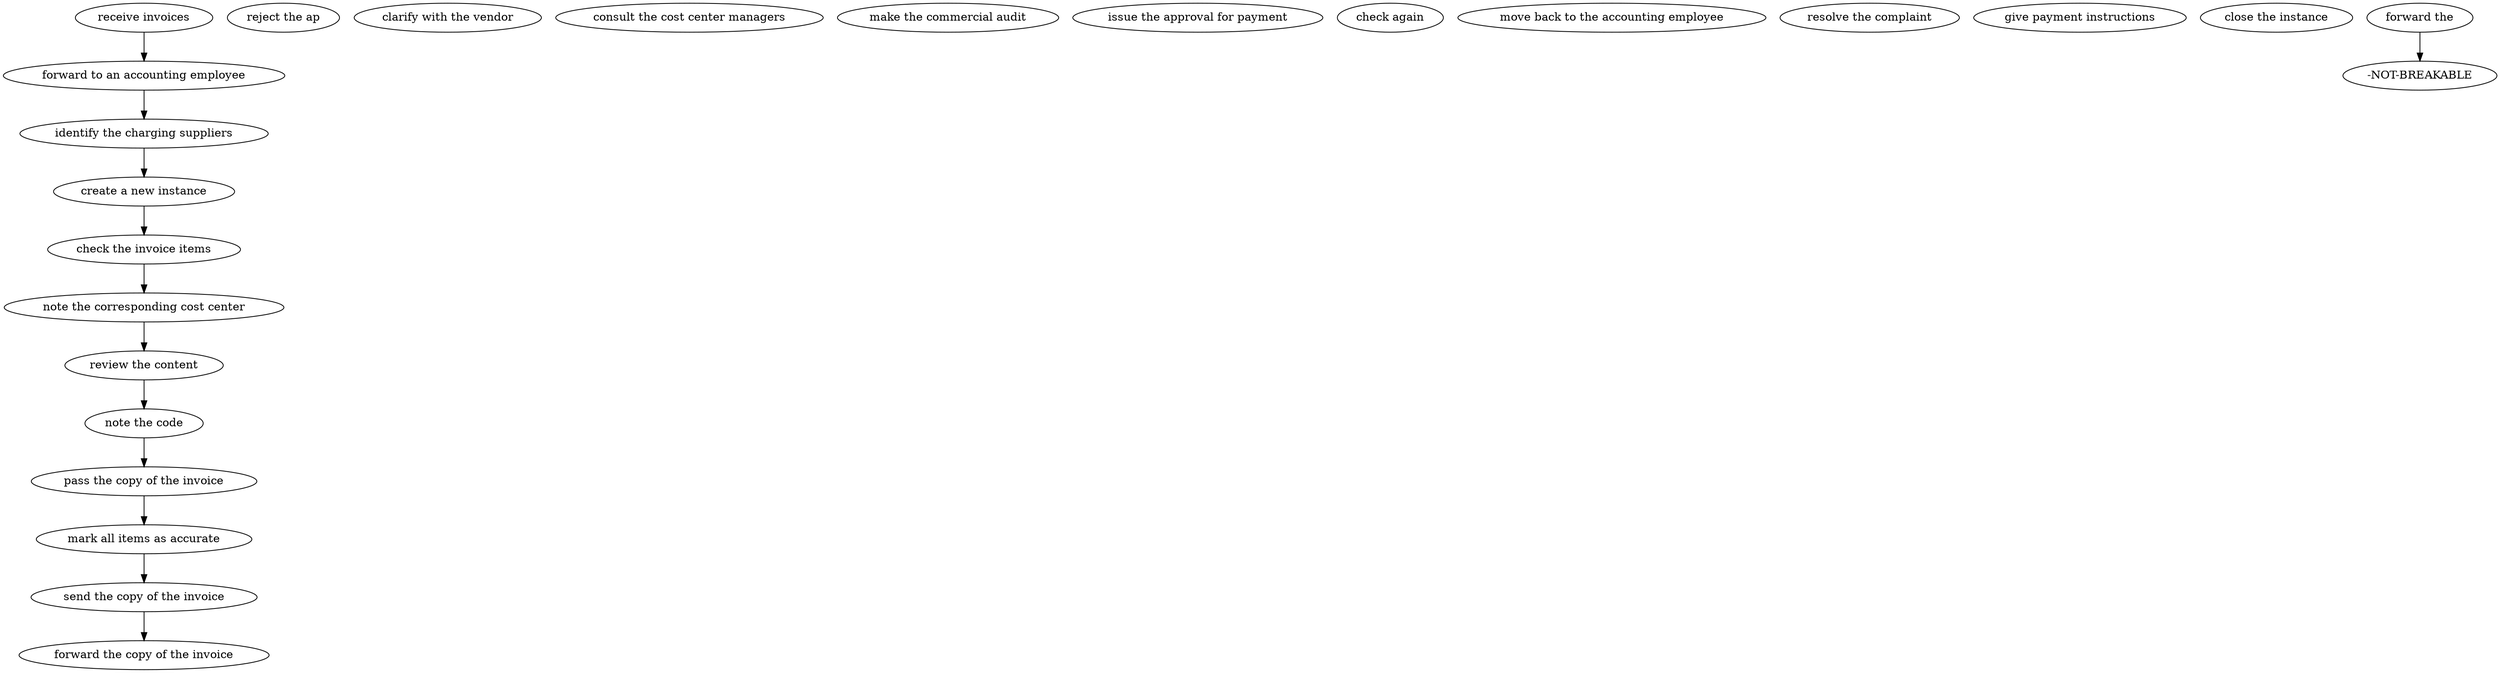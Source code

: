 strict digraph "doc-6.1" {
	graph [name="doc-6.1"];
	"receive invoices"	[attrs="{'type': 'Activity', 'label': 'receive invoices'}"];
	"forward to an accounting employee"	[attrs="{'type': 'Activity', 'label': 'forward to an accounting employee'}"];
	"receive invoices" -> "forward to an accounting employee"	[attrs="{'type': 'flow', 'label': 'flow'}"];
	"identify the charging suppliers"	[attrs="{'type': 'Activity', 'label': 'identify the charging suppliers'}"];
	"forward to an accounting employee" -> "identify the charging suppliers"	[attrs="{'type': 'flow', 'label': 'flow'}"];
	"create a new instance"	[attrs="{'type': 'Activity', 'label': 'create a new instance'}"];
	"identify the charging suppliers" -> "create a new instance"	[attrs="{'type': 'flow', 'label': 'flow'}"];
	"check the invoice items"	[attrs="{'type': 'Activity', 'label': 'check the invoice items'}"];
	"create a new instance" -> "check the invoice items"	[attrs="{'type': 'flow', 'label': 'flow'}"];
	"note the corresponding cost center"	[attrs="{'type': 'Activity', 'label': 'note the corresponding cost center'}"];
	"check the invoice items" -> "note the corresponding cost center"	[attrs="{'type': 'flow', 'label': 'flow'}"];
	"review the content"	[attrs="{'type': 'Activity', 'label': 'review the content'}"];
	"note the corresponding cost center" -> "review the content"	[attrs="{'type': 'flow', 'label': 'flow'}"];
	"note the code"	[attrs="{'type': 'Activity', 'label': 'note the code'}"];
	"review the content" -> "note the code"	[attrs="{'type': 'flow', 'label': 'flow'}"];
	"pass the copy of the invoice"	[attrs="{'type': 'Activity', 'label': 'pass the copy of the invoice'}"];
	"note the code" -> "pass the copy of the invoice"	[attrs="{'type': 'flow', 'label': 'flow'}"];
	"mark all items as accurate"	[attrs="{'type': 'Activity', 'label': 'mark all items as accurate'}"];
	"pass the copy of the invoice" -> "mark all items as accurate"	[attrs="{'type': 'flow', 'label': 'flow'}"];
	"send the copy of the invoice"	[attrs="{'type': 'Activity', 'label': 'send the copy of the invoice'}"];
	"mark all items as accurate" -> "send the copy of the invoice"	[attrs="{'type': 'flow', 'label': 'flow'}"];
	"reject the ap"	[attrs="{'type': 'Activity', 'label': 'reject the ap'}"];
	"clarify with the vendor"	[attrs="{'type': 'Activity', 'label': 'clarify with the vendor'}"];
	"consult the cost center managers"	[attrs="{'type': 'Activity', 'label': 'consult the cost center managers'}"];
	"forward the copy of the invoice"	[attrs="{'type': 'Activity', 'label': 'forward the copy of the invoice'}"];
	"send the copy of the invoice" -> "forward the copy of the invoice"	[attrs="{'type': 'flow', 'label': 'flow'}"];
	"make the commercial audit"	[attrs="{'type': 'Activity', 'label': 'make the commercial audit'}"];
	"issue the approval for payment"	[attrs="{'type': 'Activity', 'label': 'issue the approval for payment'}"];
	"check again"	[attrs="{'type': 'Activity', 'label': 'check again'}"];
	"move back to the accounting employee"	[attrs="{'type': 'Activity', 'label': 'move back to the accounting employee'}"];
	"resolve the complaint"	[attrs="{'type': 'Activity', 'label': 'resolve the complaint'}"];
	"give payment instructions"	[attrs="{'type': 'Activity', 'label': 'give payment instructions'}"];
	"close the instance"	[attrs="{'type': 'Activity', 'label': 'close the instance'}"];
	"forward the"	[attrs="{'type': 'Activity', 'label': 'forward the'}"];
	"-NOT-BREAKABLE"	[attrs="{'type': 'Activity', 'label': '-NOT-BREAKABLE'}"];
	"forward the" -> "-NOT-BREAKABLE"	[attrs="{'type': 'flow', 'label': 'flow'}"];
}
